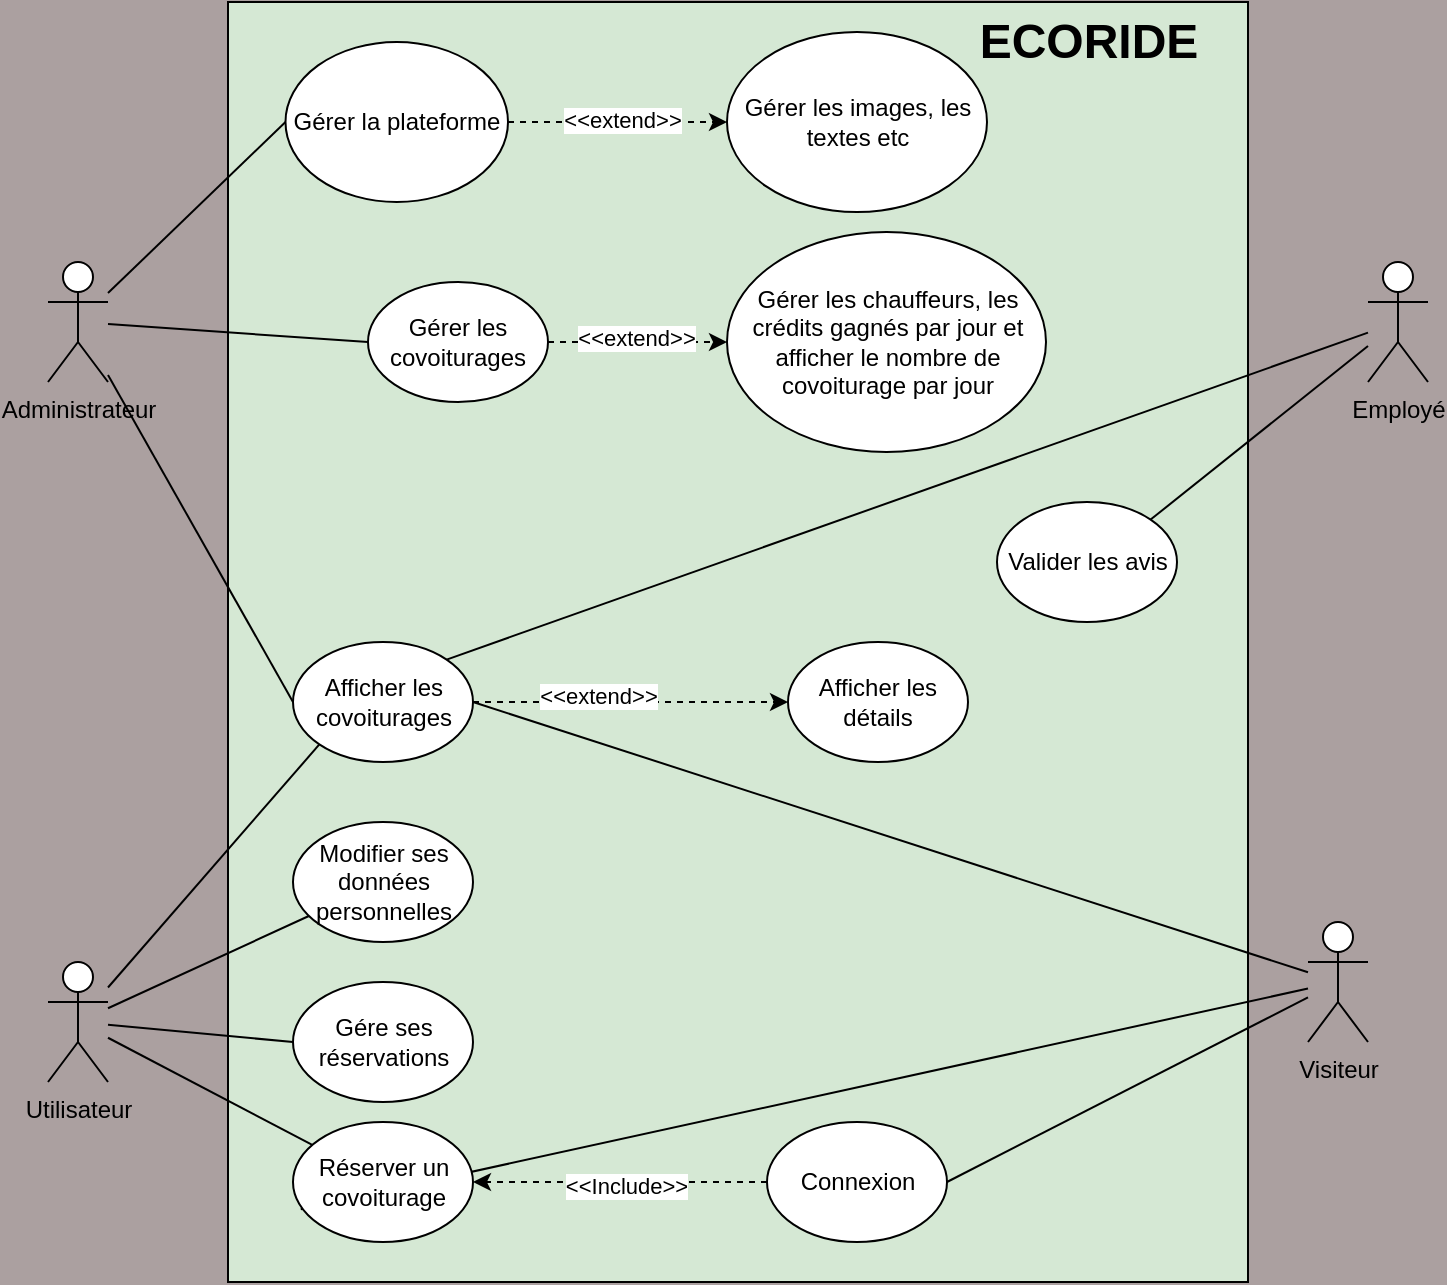 <mxfile version="27.0.9">
  <diagram name="Page-1" id="l8zbl3aNkufegj6xcsGp">
    <mxGraphModel dx="1042" dy="626" grid="1" gridSize="10" guides="1" tooltips="1" connect="1" arrows="1" fold="1" page="1" pageScale="1" pageWidth="827" pageHeight="1169" background="light-dark(#aba0a0, #121212)" math="0" shadow="0">
      <root>
        <mxCell id="0" />
        <mxCell id="1" parent="0" />
        <mxCell id="CgJ8_0o2gfl785wJvR2i-1" value="" style="rounded=0;whiteSpace=wrap;html=1;fillColor=#D5E8D4;" parent="1" vertex="1">
          <mxGeometry x="180" width="510" height="640" as="geometry" />
        </mxCell>
        <mxCell id="CgJ8_0o2gfl785wJvR2i-2" value="ECORIDE" style="text;strokeColor=none;fillColor=none;html=1;fontSize=24;fontStyle=1;verticalAlign=middle;align=center;" parent="1" vertex="1">
          <mxGeometry x="559.5" width="100" height="40" as="geometry" />
        </mxCell>
        <mxCell id="CgJ8_0o2gfl785wJvR2i-22" style="rounded=0;orthogonalLoop=1;jettySize=auto;html=1;entryX=0;entryY=0.5;entryDx=0;entryDy=0;endArrow=none;startFill=0;" parent="1" source="CgJ8_0o2gfl785wJvR2i-3" target="CgJ8_0o2gfl785wJvR2i-20" edge="1">
          <mxGeometry relative="1" as="geometry" />
        </mxCell>
        <mxCell id="CgJ8_0o2gfl785wJvR2i-34" style="rounded=0;orthogonalLoop=1;jettySize=auto;html=1;entryX=0;entryY=0.5;entryDx=0;entryDy=0;endArrow=none;startFill=0;" parent="1" source="CgJ8_0o2gfl785wJvR2i-3" target="CgJ8_0o2gfl785wJvR2i-32" edge="1">
          <mxGeometry relative="1" as="geometry" />
        </mxCell>
        <mxCell id="CgJ8_0o2gfl785wJvR2i-38" style="rounded=0;orthogonalLoop=1;jettySize=auto;html=1;entryX=0;entryY=0.5;entryDx=0;entryDy=0;endArrow=none;startFill=0;" parent="1" source="CgJ8_0o2gfl785wJvR2i-3" target="CgJ8_0o2gfl785wJvR2i-37" edge="1">
          <mxGeometry relative="1" as="geometry" />
        </mxCell>
        <mxCell id="CgJ8_0o2gfl785wJvR2i-3" value="Administrateur" style="shape=umlActor;verticalLabelPosition=bottom;verticalAlign=top;html=1;outlineConnect=0;" parent="1" vertex="1">
          <mxGeometry x="90" y="130" width="30" height="60" as="geometry" />
        </mxCell>
        <mxCell id="CgJ8_0o2gfl785wJvR2i-15" style="rounded=0;orthogonalLoop=1;jettySize=auto;html=1;endArrow=none;startFill=0;" parent="1" source="CgJ8_0o2gfl785wJvR2i-6" target="CgJ8_0o2gfl785wJvR2i-14" edge="1">
          <mxGeometry relative="1" as="geometry" />
        </mxCell>
        <mxCell id="CgJ8_0o2gfl785wJvR2i-23" style="rounded=0;orthogonalLoop=1;jettySize=auto;html=1;entryX=0;entryY=1;entryDx=0;entryDy=0;endArrow=none;startFill=0;" parent="1" source="CgJ8_0o2gfl785wJvR2i-6" target="CgJ8_0o2gfl785wJvR2i-20" edge="1">
          <mxGeometry relative="1" as="geometry" />
        </mxCell>
        <mxCell id="CgJ8_0o2gfl785wJvR2i-26" style="rounded=0;orthogonalLoop=1;jettySize=auto;html=1;entryX=0;entryY=0.5;entryDx=0;entryDy=0;endArrow=none;startFill=0;" parent="1" source="CgJ8_0o2gfl785wJvR2i-6" target="CgJ8_0o2gfl785wJvR2i-25" edge="1">
          <mxGeometry relative="1" as="geometry" />
        </mxCell>
        <mxCell id="CgJ8_0o2gfl785wJvR2i-28" style="rounded=0;orthogonalLoop=1;jettySize=auto;html=1;endArrow=none;startFill=0;" parent="1" source="CgJ8_0o2gfl785wJvR2i-6" target="CgJ8_0o2gfl785wJvR2i-27" edge="1">
          <mxGeometry relative="1" as="geometry" />
        </mxCell>
        <mxCell id="CgJ8_0o2gfl785wJvR2i-6" value="Utilisateur" style="shape=umlActor;verticalLabelPosition=bottom;verticalAlign=top;html=1;outlineConnect=0;" parent="1" vertex="1">
          <mxGeometry x="90" y="480" width="30" height="60" as="geometry" />
        </mxCell>
        <mxCell id="CgJ8_0o2gfl785wJvR2i-11" style="rounded=0;orthogonalLoop=1;jettySize=auto;html=1;entryX=1;entryY=0.5;entryDx=0;entryDy=0;startArrow=none;startFill=0;endArrow=none;" parent="1" source="CgJ8_0o2gfl785wJvR2i-7" target="CgJ8_0o2gfl785wJvR2i-17" edge="1">
          <mxGeometry relative="1" as="geometry">
            <mxPoint x="140" y="370" as="sourcePoint" />
            <mxPoint x="559.5" y="585" as="targetPoint" />
          </mxGeometry>
        </mxCell>
        <mxCell id="CgJ8_0o2gfl785wJvR2i-16" style="rounded=0;orthogonalLoop=1;jettySize=auto;html=1;entryX=0.043;entryY=0.727;entryDx=0;entryDy=0;endArrow=none;startFill=0;entryPerimeter=0;" parent="1" source="CgJ8_0o2gfl785wJvR2i-7" target="CgJ8_0o2gfl785wJvR2i-14" edge="1">
          <mxGeometry relative="1" as="geometry" />
        </mxCell>
        <mxCell id="CgJ8_0o2gfl785wJvR2i-7" value="Visiteur" style="shape=umlActor;verticalLabelPosition=bottom;verticalAlign=top;html=1;outlineConnect=0;" parent="1" vertex="1">
          <mxGeometry x="720" y="460" width="30" height="60" as="geometry" />
        </mxCell>
        <mxCell id="CgJ8_0o2gfl785wJvR2i-14" value="Réserver un covoiturage" style="ellipse;whiteSpace=wrap;html=1;" parent="1" vertex="1">
          <mxGeometry x="212.5" y="560" width="90" height="60" as="geometry" />
        </mxCell>
        <mxCell id="CgJ8_0o2gfl785wJvR2i-18" style="edgeStyle=orthogonalEdgeStyle;rounded=0;orthogonalLoop=1;jettySize=auto;html=1;entryX=1;entryY=0.5;entryDx=0;entryDy=0;dashed=1;" parent="1" source="CgJ8_0o2gfl785wJvR2i-17" target="CgJ8_0o2gfl785wJvR2i-14" edge="1">
          <mxGeometry relative="1" as="geometry" />
        </mxCell>
        <mxCell id="CgJ8_0o2gfl785wJvR2i-19" value="&amp;lt;&amp;lt;Include&amp;gt;&amp;gt;" style="edgeLabel;html=1;align=center;verticalAlign=middle;resizable=0;points=[];" parent="CgJ8_0o2gfl785wJvR2i-18" vertex="1" connectable="0">
          <mxGeometry x="-0.04" y="2" relative="1" as="geometry">
            <mxPoint as="offset" />
          </mxGeometry>
        </mxCell>
        <mxCell id="CgJ8_0o2gfl785wJvR2i-17" value="Connexion" style="ellipse;whiteSpace=wrap;html=1;" parent="1" vertex="1">
          <mxGeometry x="449.5" y="560" width="90" height="60" as="geometry" />
        </mxCell>
        <mxCell id="Y1dglT9-b2uVUqWQtu0s-4" style="rounded=0;orthogonalLoop=1;jettySize=auto;html=1;dashed=1;" edge="1" parent="1" source="CgJ8_0o2gfl785wJvR2i-20" target="Y1dglT9-b2uVUqWQtu0s-2">
          <mxGeometry relative="1" as="geometry" />
        </mxCell>
        <mxCell id="Y1dglT9-b2uVUqWQtu0s-5" value="&amp;lt;&amp;lt;extend&amp;gt;&amp;gt;" style="edgeLabel;html=1;align=center;verticalAlign=middle;resizable=0;points=[];" vertex="1" connectable="0" parent="Y1dglT9-b2uVUqWQtu0s-4">
          <mxGeometry x="-0.215" y="3" relative="1" as="geometry">
            <mxPoint as="offset" />
          </mxGeometry>
        </mxCell>
        <mxCell id="CgJ8_0o2gfl785wJvR2i-20" value="Afficher les covoiturages" style="ellipse;whiteSpace=wrap;html=1;" parent="1" vertex="1">
          <mxGeometry x="212.5" y="320" width="90" height="60" as="geometry" />
        </mxCell>
        <mxCell id="CgJ8_0o2gfl785wJvR2i-24" style="rounded=0;orthogonalLoop=1;jettySize=auto;html=1;entryX=1;entryY=0.5;entryDx=0;entryDy=0;endArrow=none;startFill=0;" parent="1" source="CgJ8_0o2gfl785wJvR2i-7" target="CgJ8_0o2gfl785wJvR2i-20" edge="1">
          <mxGeometry relative="1" as="geometry" />
        </mxCell>
        <mxCell id="CgJ8_0o2gfl785wJvR2i-25" value="Gére ses réservations" style="ellipse;whiteSpace=wrap;html=1;" parent="1" vertex="1">
          <mxGeometry x="212.5" y="490" width="90" height="60" as="geometry" />
        </mxCell>
        <mxCell id="CgJ8_0o2gfl785wJvR2i-27" value="Modifier ses données personnelles" style="ellipse;whiteSpace=wrap;html=1;" parent="1" vertex="1">
          <mxGeometry x="212.5" y="410" width="90" height="60" as="geometry" />
        </mxCell>
        <mxCell id="CgJ8_0o2gfl785wJvR2i-42" style="edgeStyle=orthogonalEdgeStyle;rounded=0;orthogonalLoop=1;jettySize=auto;html=1;entryX=0;entryY=0.5;entryDx=0;entryDy=0;dashed=1;" parent="1" source="CgJ8_0o2gfl785wJvR2i-32" target="CgJ8_0o2gfl785wJvR2i-41" edge="1">
          <mxGeometry relative="1" as="geometry" />
        </mxCell>
        <mxCell id="CgJ8_0o2gfl785wJvR2i-43" value="&amp;lt;&amp;lt;extend&amp;gt;&amp;gt;" style="edgeLabel;html=1;align=center;verticalAlign=middle;resizable=0;points=[];" parent="CgJ8_0o2gfl785wJvR2i-42" vertex="1" connectable="0">
          <mxGeometry x="-0.018" y="2" relative="1" as="geometry">
            <mxPoint as="offset" />
          </mxGeometry>
        </mxCell>
        <mxCell id="CgJ8_0o2gfl785wJvR2i-32" value="Gérer les covoiturages" style="ellipse;whiteSpace=wrap;html=1;" parent="1" vertex="1">
          <mxGeometry x="250" y="140" width="90" height="60" as="geometry" />
        </mxCell>
        <mxCell id="CgJ8_0o2gfl785wJvR2i-37" value="Gérer la plateforme" style="ellipse;whiteSpace=wrap;html=1;" parent="1" vertex="1">
          <mxGeometry x="208.75" y="20" width="111.25" height="80" as="geometry" />
        </mxCell>
        <mxCell id="CgJ8_0o2gfl785wJvR2i-41" value="Gérer les chauffeurs, les crédits gagnés par jour et afficher le nombre de covoiturage par jour" style="ellipse;whiteSpace=wrap;html=1;" parent="1" vertex="1">
          <mxGeometry x="429.5" y="115" width="159.5" height="110" as="geometry" />
        </mxCell>
        <mxCell id="Y1dglT9-b2uVUqWQtu0s-10" style="rounded=0;orthogonalLoop=1;jettySize=auto;html=1;entryX=1;entryY=0;entryDx=0;entryDy=0;endArrow=none;startFill=0;" edge="1" parent="1" source="Y1dglT9-b2uVUqWQtu0s-1" target="CgJ8_0o2gfl785wJvR2i-20">
          <mxGeometry relative="1" as="geometry" />
        </mxCell>
        <mxCell id="Y1dglT9-b2uVUqWQtu0s-12" style="rounded=0;orthogonalLoop=1;jettySize=auto;html=1;entryX=1;entryY=0;entryDx=0;entryDy=0;endArrow=none;startFill=0;" edge="1" parent="1" source="Y1dglT9-b2uVUqWQtu0s-1" target="Y1dglT9-b2uVUqWQtu0s-11">
          <mxGeometry relative="1" as="geometry" />
        </mxCell>
        <mxCell id="Y1dglT9-b2uVUqWQtu0s-1" value="Employé" style="shape=umlActor;verticalLabelPosition=bottom;verticalAlign=top;html=1;outlineConnect=0;" vertex="1" parent="1">
          <mxGeometry x="750" y="130" width="30" height="60" as="geometry" />
        </mxCell>
        <mxCell id="Y1dglT9-b2uVUqWQtu0s-2" value="Afficher les détails" style="ellipse;whiteSpace=wrap;html=1;" vertex="1" parent="1">
          <mxGeometry x="460" y="320" width="90" height="60" as="geometry" />
        </mxCell>
        <mxCell id="Y1dglT9-b2uVUqWQtu0s-6" value="Gérer les images, les textes etc" style="ellipse;whiteSpace=wrap;html=1;" vertex="1" parent="1">
          <mxGeometry x="429.5" y="15" width="130" height="90" as="geometry" />
        </mxCell>
        <mxCell id="Y1dglT9-b2uVUqWQtu0s-8" style="edgeStyle=orthogonalEdgeStyle;rounded=0;orthogonalLoop=1;jettySize=auto;html=1;entryX=0;entryY=0.5;entryDx=0;entryDy=0;dashed=1;" edge="1" parent="1" source="CgJ8_0o2gfl785wJvR2i-37" target="Y1dglT9-b2uVUqWQtu0s-6">
          <mxGeometry relative="1" as="geometry">
            <mxPoint x="470" y="60" as="targetPoint" />
          </mxGeometry>
        </mxCell>
        <mxCell id="Y1dglT9-b2uVUqWQtu0s-9" value="&amp;lt;&amp;lt;extend&amp;gt;&amp;gt;" style="edgeLabel;html=1;align=center;verticalAlign=middle;resizable=0;points=[];" vertex="1" connectable="0" parent="Y1dglT9-b2uVUqWQtu0s-8">
          <mxGeometry x="0.034" y="1" relative="1" as="geometry">
            <mxPoint as="offset" />
          </mxGeometry>
        </mxCell>
        <mxCell id="Y1dglT9-b2uVUqWQtu0s-11" value="Valider les avis" style="ellipse;whiteSpace=wrap;html=1;" vertex="1" parent="1">
          <mxGeometry x="564.5" y="250" width="90" height="60" as="geometry" />
        </mxCell>
      </root>
    </mxGraphModel>
  </diagram>
</mxfile>
